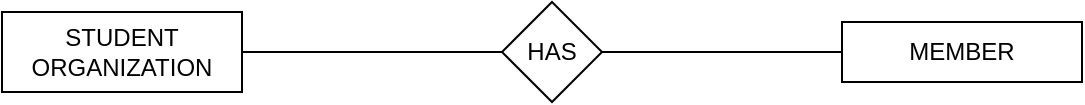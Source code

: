 <mxfile version="26.0.15">
  <diagram id="R2lEEEUBdFMjLlhIrx00" name="Page-1">
    <mxGraphModel dx="1392" dy="753" grid="1" gridSize="10" guides="1" tooltips="1" connect="1" arrows="1" fold="1" page="1" pageScale="1" pageWidth="850" pageHeight="1100" math="0" shadow="0" extFonts="Permanent Marker^https://fonts.googleapis.com/css?family=Permanent+Marker">
      <root>
        <mxCell id="0" />
        <mxCell id="1" parent="0" />
        <mxCell id="vWbRAKjZwPknmqTv6xEs-1" value="STUDENT ORGANIZATION" style="rounded=0;whiteSpace=wrap;html=1;" vertex="1" parent="1">
          <mxGeometry x="140" y="230" width="120" height="40" as="geometry" />
        </mxCell>
        <mxCell id="vWbRAKjZwPknmqTv6xEs-2" value="MEMBER" style="rounded=0;whiteSpace=wrap;html=1;" vertex="1" parent="1">
          <mxGeometry x="560" y="235" width="120" height="30" as="geometry" />
        </mxCell>
        <mxCell id="vWbRAKjZwPknmqTv6xEs-3" value="HAS" style="rhombus;whiteSpace=wrap;html=1;" vertex="1" parent="1">
          <mxGeometry x="390" y="225" width="50" height="50" as="geometry" />
        </mxCell>
        <mxCell id="vWbRAKjZwPknmqTv6xEs-4" value="" style="endArrow=none;html=1;rounded=0;exitX=1;exitY=0.5;exitDx=0;exitDy=0;entryX=0;entryY=0.5;entryDx=0;entryDy=0;" edge="1" parent="1" source="vWbRAKjZwPknmqTv6xEs-1" target="vWbRAKjZwPknmqTv6xEs-3">
          <mxGeometry width="50" height="50" relative="1" as="geometry">
            <mxPoint x="400" y="410" as="sourcePoint" />
            <mxPoint x="450" y="360" as="targetPoint" />
          </mxGeometry>
        </mxCell>
        <mxCell id="vWbRAKjZwPknmqTv6xEs-5" value="" style="endArrow=none;html=1;rounded=0;entryX=0;entryY=0.5;entryDx=0;entryDy=0;exitX=1;exitY=0.5;exitDx=0;exitDy=0;" edge="1" parent="1" source="vWbRAKjZwPknmqTv6xEs-3" target="vWbRAKjZwPknmqTv6xEs-2">
          <mxGeometry width="50" height="50" relative="1" as="geometry">
            <mxPoint x="400" y="410" as="sourcePoint" />
            <mxPoint x="450" y="360" as="targetPoint" />
          </mxGeometry>
        </mxCell>
      </root>
    </mxGraphModel>
  </diagram>
</mxfile>
